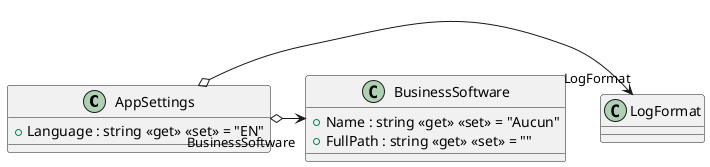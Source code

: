 @startuml
class AppSettings {
    + Language : string <<get>> <<set>> = "EN"
}
class BusinessSoftware {
    + Name : string <<get>> <<set>> = "Aucun"
    + FullPath : string <<get>> <<set>> = ""
}
AppSettings o-> "LogFormat" LogFormat
AppSettings o-> "BusinessSoftware" BusinessSoftware
@enduml
